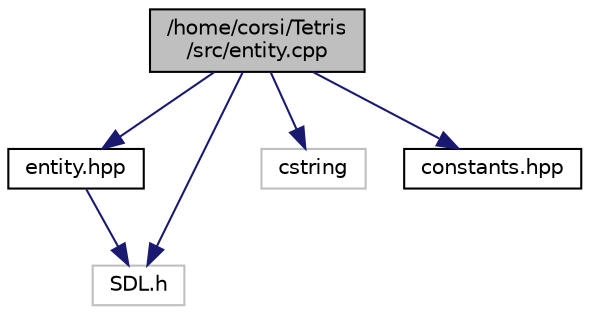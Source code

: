 digraph "/home/corsi/Tetris/src/entity.cpp"
{
 // LATEX_PDF_SIZE
  edge [fontname="Helvetica",fontsize="10",labelfontname="Helvetica",labelfontsize="10"];
  node [fontname="Helvetica",fontsize="10",shape=record];
  Node1 [label="/home/corsi/Tetris\l/src/entity.cpp",height=0.2,width=0.4,color="black", fillcolor="grey75", style="filled", fontcolor="black",tooltip="Ce fichier gère le positionnement des pièces."];
  Node1 -> Node2 [color="midnightblue",fontsize="10",style="solid",fontname="Helvetica"];
  Node2 [label="entity.hpp",height=0.2,width=0.4,color="black", fillcolor="white", style="filled",URL="$entity_8hpp_source.html",tooltip=" "];
  Node2 -> Node3 [color="midnightblue",fontsize="10",style="solid",fontname="Helvetica"];
  Node3 [label="SDL.h",height=0.2,width=0.4,color="grey75", fillcolor="white", style="filled",tooltip=" "];
  Node1 -> Node4 [color="midnightblue",fontsize="10",style="solid",fontname="Helvetica"];
  Node4 [label="cstring",height=0.2,width=0.4,color="grey75", fillcolor="white", style="filled",tooltip=" "];
  Node1 -> Node3 [color="midnightblue",fontsize="10",style="solid",fontname="Helvetica"];
  Node1 -> Node5 [color="midnightblue",fontsize="10",style="solid",fontname="Helvetica"];
  Node5 [label="constants.hpp",height=0.2,width=0.4,color="black", fillcolor="white", style="filled",URL="$constants_8hpp_source.html",tooltip=" "];
}
